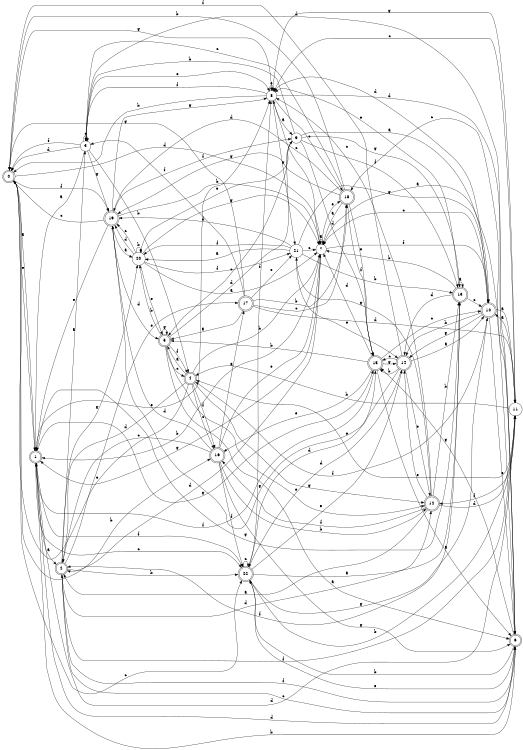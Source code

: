 digraph n19_1 {
__start0 [label="" shape="none"];

rankdir=LR;
size="8,5";

s0 [style="rounded,filled", color="black", fillcolor="white" shape="doublecircle", label="0"];
s1 [style="rounded,filled", color="black", fillcolor="white" shape="doublecircle", label="1"];
s2 [style="rounded,filled", color="black", fillcolor="white" shape="doublecircle", label="2"];
s3 [style="filled", color="black", fillcolor="white" shape="circle", label="3"];
s4 [style="rounded,filled", color="black", fillcolor="white" shape="doublecircle", label="4"];
s5 [style="rounded,filled", color="black", fillcolor="white" shape="doublecircle", label="5"];
s6 [style="rounded,filled", color="black", fillcolor="white" shape="doublecircle", label="6"];
s7 [style="filled", color="black", fillcolor="white" shape="circle", label="7"];
s8 [style="filled", color="black", fillcolor="white" shape="circle", label="8"];
s9 [style="filled", color="black", fillcolor="white" shape="circle", label="9"];
s10 [style="rounded,filled", color="black", fillcolor="white" shape="doublecircle", label="10"];
s11 [style="filled", color="black", fillcolor="white" shape="circle", label="11"];
s12 [style="rounded,filled", color="black", fillcolor="white" shape="doublecircle", label="12"];
s13 [style="rounded,filled", color="black", fillcolor="white" shape="doublecircle", label="13"];
s14 [style="rounded,filled", color="black", fillcolor="white" shape="doublecircle", label="14"];
s15 [style="rounded,filled", color="black", fillcolor="white" shape="doublecircle", label="15"];
s16 [style="rounded,filled", color="black", fillcolor="white" shape="doublecircle", label="16"];
s17 [style="rounded,filled", color="black", fillcolor="white" shape="doublecircle", label="17"];
s18 [style="rounded,filled", color="black", fillcolor="white" shape="doublecircle", label="18"];
s19 [style="rounded,filled", color="black", fillcolor="white" shape="doublecircle", label="19"];
s20 [style="filled", color="black", fillcolor="white" shape="circle", label="20"];
s21 [style="filled", color="black", fillcolor="white" shape="circle", label="21"];
s22 [style="rounded,filled", color="black", fillcolor="white" shape="doublecircle", label="22"];
s0 -> s1 [label="a"];
s0 -> s16 [label="b"];
s0 -> s22 [label="c"];
s0 -> s7 [label="d"];
s0 -> s1 [label="e"];
s0 -> s19 [label="f"];
s0 -> s8 [label="g"];
s1 -> s2 [label="a"];
s1 -> s6 [label="b"];
s1 -> s22 [label="c"];
s1 -> s6 [label="d"];
s1 -> s8 [label="e"];
s1 -> s22 [label="f"];
s1 -> s15 [label="g"];
s2 -> s3 [label="a"];
s2 -> s22 [label="b"];
s2 -> s6 [label="c"];
s2 -> s12 [label="d"];
s2 -> s17 [label="e"];
s2 -> s11 [label="f"];
s2 -> s20 [label="g"];
s3 -> s1 [label="a"];
s3 -> s4 [label="b"];
s3 -> s3 [label="c"];
s3 -> s0 [label="d"];
s3 -> s8 [label="e"];
s3 -> s0 [label="f"];
s3 -> s19 [label="g"];
s4 -> s5 [label="a"];
s4 -> s7 [label="b"];
s4 -> s16 [label="c"];
s4 -> s2 [label="d"];
s4 -> s0 [label="e"];
s4 -> s16 [label="f"];
s4 -> s12 [label="g"];
s5 -> s6 [label="a"];
s5 -> s20 [label="b"];
s5 -> s4 [label="c"];
s5 -> s9 [label="d"];
s5 -> s12 [label="e"];
s5 -> s4 [label="f"];
s5 -> s5 [label="g"];
s6 -> s7 [label="a"];
s6 -> s22 [label="b"];
s6 -> s18 [label="c"];
s6 -> s3 [label="d"];
s6 -> s22 [label="e"];
s6 -> s2 [label="f"];
s6 -> s15 [label="g"];
s7 -> s7 [label="a"];
s7 -> s1 [label="b"];
s7 -> s8 [label="c"];
s7 -> s2 [label="d"];
s7 -> s18 [label="e"];
s7 -> s10 [label="f"];
s7 -> s1 [label="g"];
s8 -> s9 [label="a"];
s8 -> s0 [label="b"];
s8 -> s18 [label="c"];
s8 -> s6 [label="d"];
s8 -> s8 [label="e"];
s8 -> s3 [label="f"];
s8 -> s21 [label="g"];
s9 -> s10 [label="a"];
s9 -> s3 [label="b"];
s9 -> s5 [label="c"];
s9 -> s15 [label="d"];
s9 -> s20 [label="e"];
s9 -> s13 [label="f"];
s9 -> s13 [label="g"];
s10 -> s11 [label="a"];
s10 -> s14 [label="b"];
s10 -> s7 [label="c"];
s10 -> s8 [label="d"];
s10 -> s6 [label="e"];
s10 -> s4 [label="f"];
s10 -> s14 [label="g"];
s11 -> s10 [label="a"];
s11 -> s4 [label="b"];
s11 -> s8 [label="c"];
s11 -> s1 [label="d"];
s11 -> s4 [label="e"];
s11 -> s12 [label="f"];
s11 -> s8 [label="g"];
s12 -> s2 [label="a"];
s12 -> s13 [label="b"];
s12 -> s8 [label="c"];
s12 -> s11 [label="d"];
s12 -> s14 [label="e"];
s12 -> s16 [label="f"];
s12 -> s21 [label="g"];
s13 -> s13 [label="a"];
s13 -> s7 [label="b"];
s13 -> s10 [label="c"];
s13 -> s14 [label="d"];
s13 -> s8 [label="e"];
s13 -> s2 [label="f"];
s13 -> s1 [label="g"];
s14 -> s10 [label="a"];
s14 -> s15 [label="b"];
s14 -> s15 [label="c"];
s14 -> s22 [label="d"];
s14 -> s12 [label="e"];
s14 -> s0 [label="f"];
s14 -> s19 [label="g"];
s15 -> s6 [label="a"];
s15 -> s5 [label="b"];
s15 -> s10 [label="c"];
s15 -> s7 [label="d"];
s15 -> s16 [label="e"];
s15 -> s1 [label="f"];
s15 -> s14 [label="g"];
s16 -> s17 [label="a"];
s16 -> s12 [label="b"];
s16 -> s2 [label="c"];
s16 -> s19 [label="d"];
s16 -> s7 [label="e"];
s16 -> s22 [label="f"];
s16 -> s6 [label="g"];
s17 -> s5 [label="a"];
s17 -> s18 [label="b"];
s17 -> s18 [label="c"];
s17 -> s11 [label="d"];
s17 -> s21 [label="e"];
s17 -> s3 [label="f"];
s17 -> s0 [label="g"];
s18 -> s7 [label="a"];
s18 -> s0 [label="b"];
s18 -> s3 [label="c"];
s18 -> s19 [label="d"];
s18 -> s15 [label="e"];
s18 -> s15 [label="f"];
s18 -> s19 [label="g"];
s19 -> s20 [label="a"];
s19 -> s7 [label="b"];
s19 -> s0 [label="c"];
s19 -> s5 [label="d"];
s19 -> s1 [label="e"];
s19 -> s9 [label="f"];
s19 -> s8 [label="g"];
s20 -> s7 [label="a"];
s20 -> s20 [label="b"];
s20 -> s19 [label="c"];
s20 -> s19 [label="d"];
s20 -> s5 [label="e"];
s20 -> s21 [label="f"];
s20 -> s7 [label="g"];
s21 -> s20 [label="a"];
s21 -> s13 [label="b"];
s21 -> s7 [label="c"];
s21 -> s19 [label="d"];
s21 -> s14 [label="e"];
s21 -> s20 [label="f"];
s21 -> s10 [label="g"];
s22 -> s13 [label="a"];
s22 -> s11 [label="b"];
s22 -> s22 [label="c"];
s22 -> s15 [label="d"];
s22 -> s14 [label="e"];
s22 -> s8 [label="f"];
s22 -> s10 [label="g"];

}